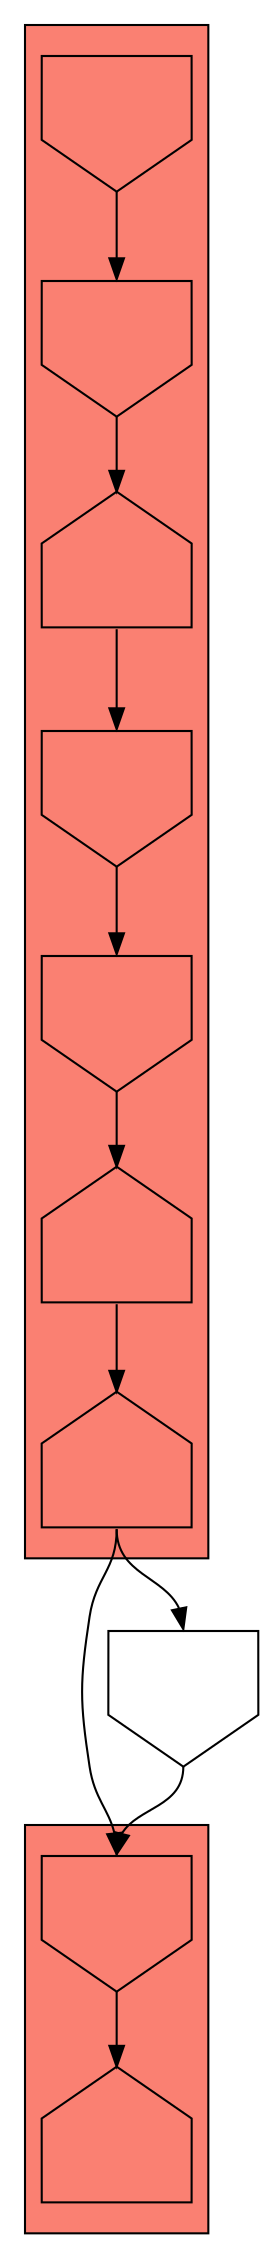 digraph asm {
	edge [headport=n,tailport=s];
subgraph cluster_C2162_21174_19899_334_21479_7976_1586 {
	2162 [label="",height=1,width=1,shape=invhouse];
	21174 [label="",height=1,width=1,shape=invhouse];
	19899 [label="",height=1,width=1,shape=house];
	334 [label="",height=1,width=1,shape=invhouse];
	21479 [label="",height=1,width=1,shape=invhouse];
	7976 [label="",height=1,width=1,shape=house];
	1586 [label="",height=1,width=1,shape=house];
	style=filled;
	fillcolor=salmon;
}
subgraph cluster_C19064_21112 {
	19064 [label="",height=1,width=1,shape=invhouse];
	21112 [label="",height=1,width=1,shape=house];
	style=filled;
	fillcolor=salmon;
}
	16257 [label="",height=1,width=1,shape=invhouse];
	2162 -> 21174
	21174 -> 19899
	19899 -> 334
	334 -> 21479
	21479 -> 7976
	7976 -> 1586
	1586 -> 16257
	1586 -> 19064
	16257 -> 19064
	19064 -> 21112
}